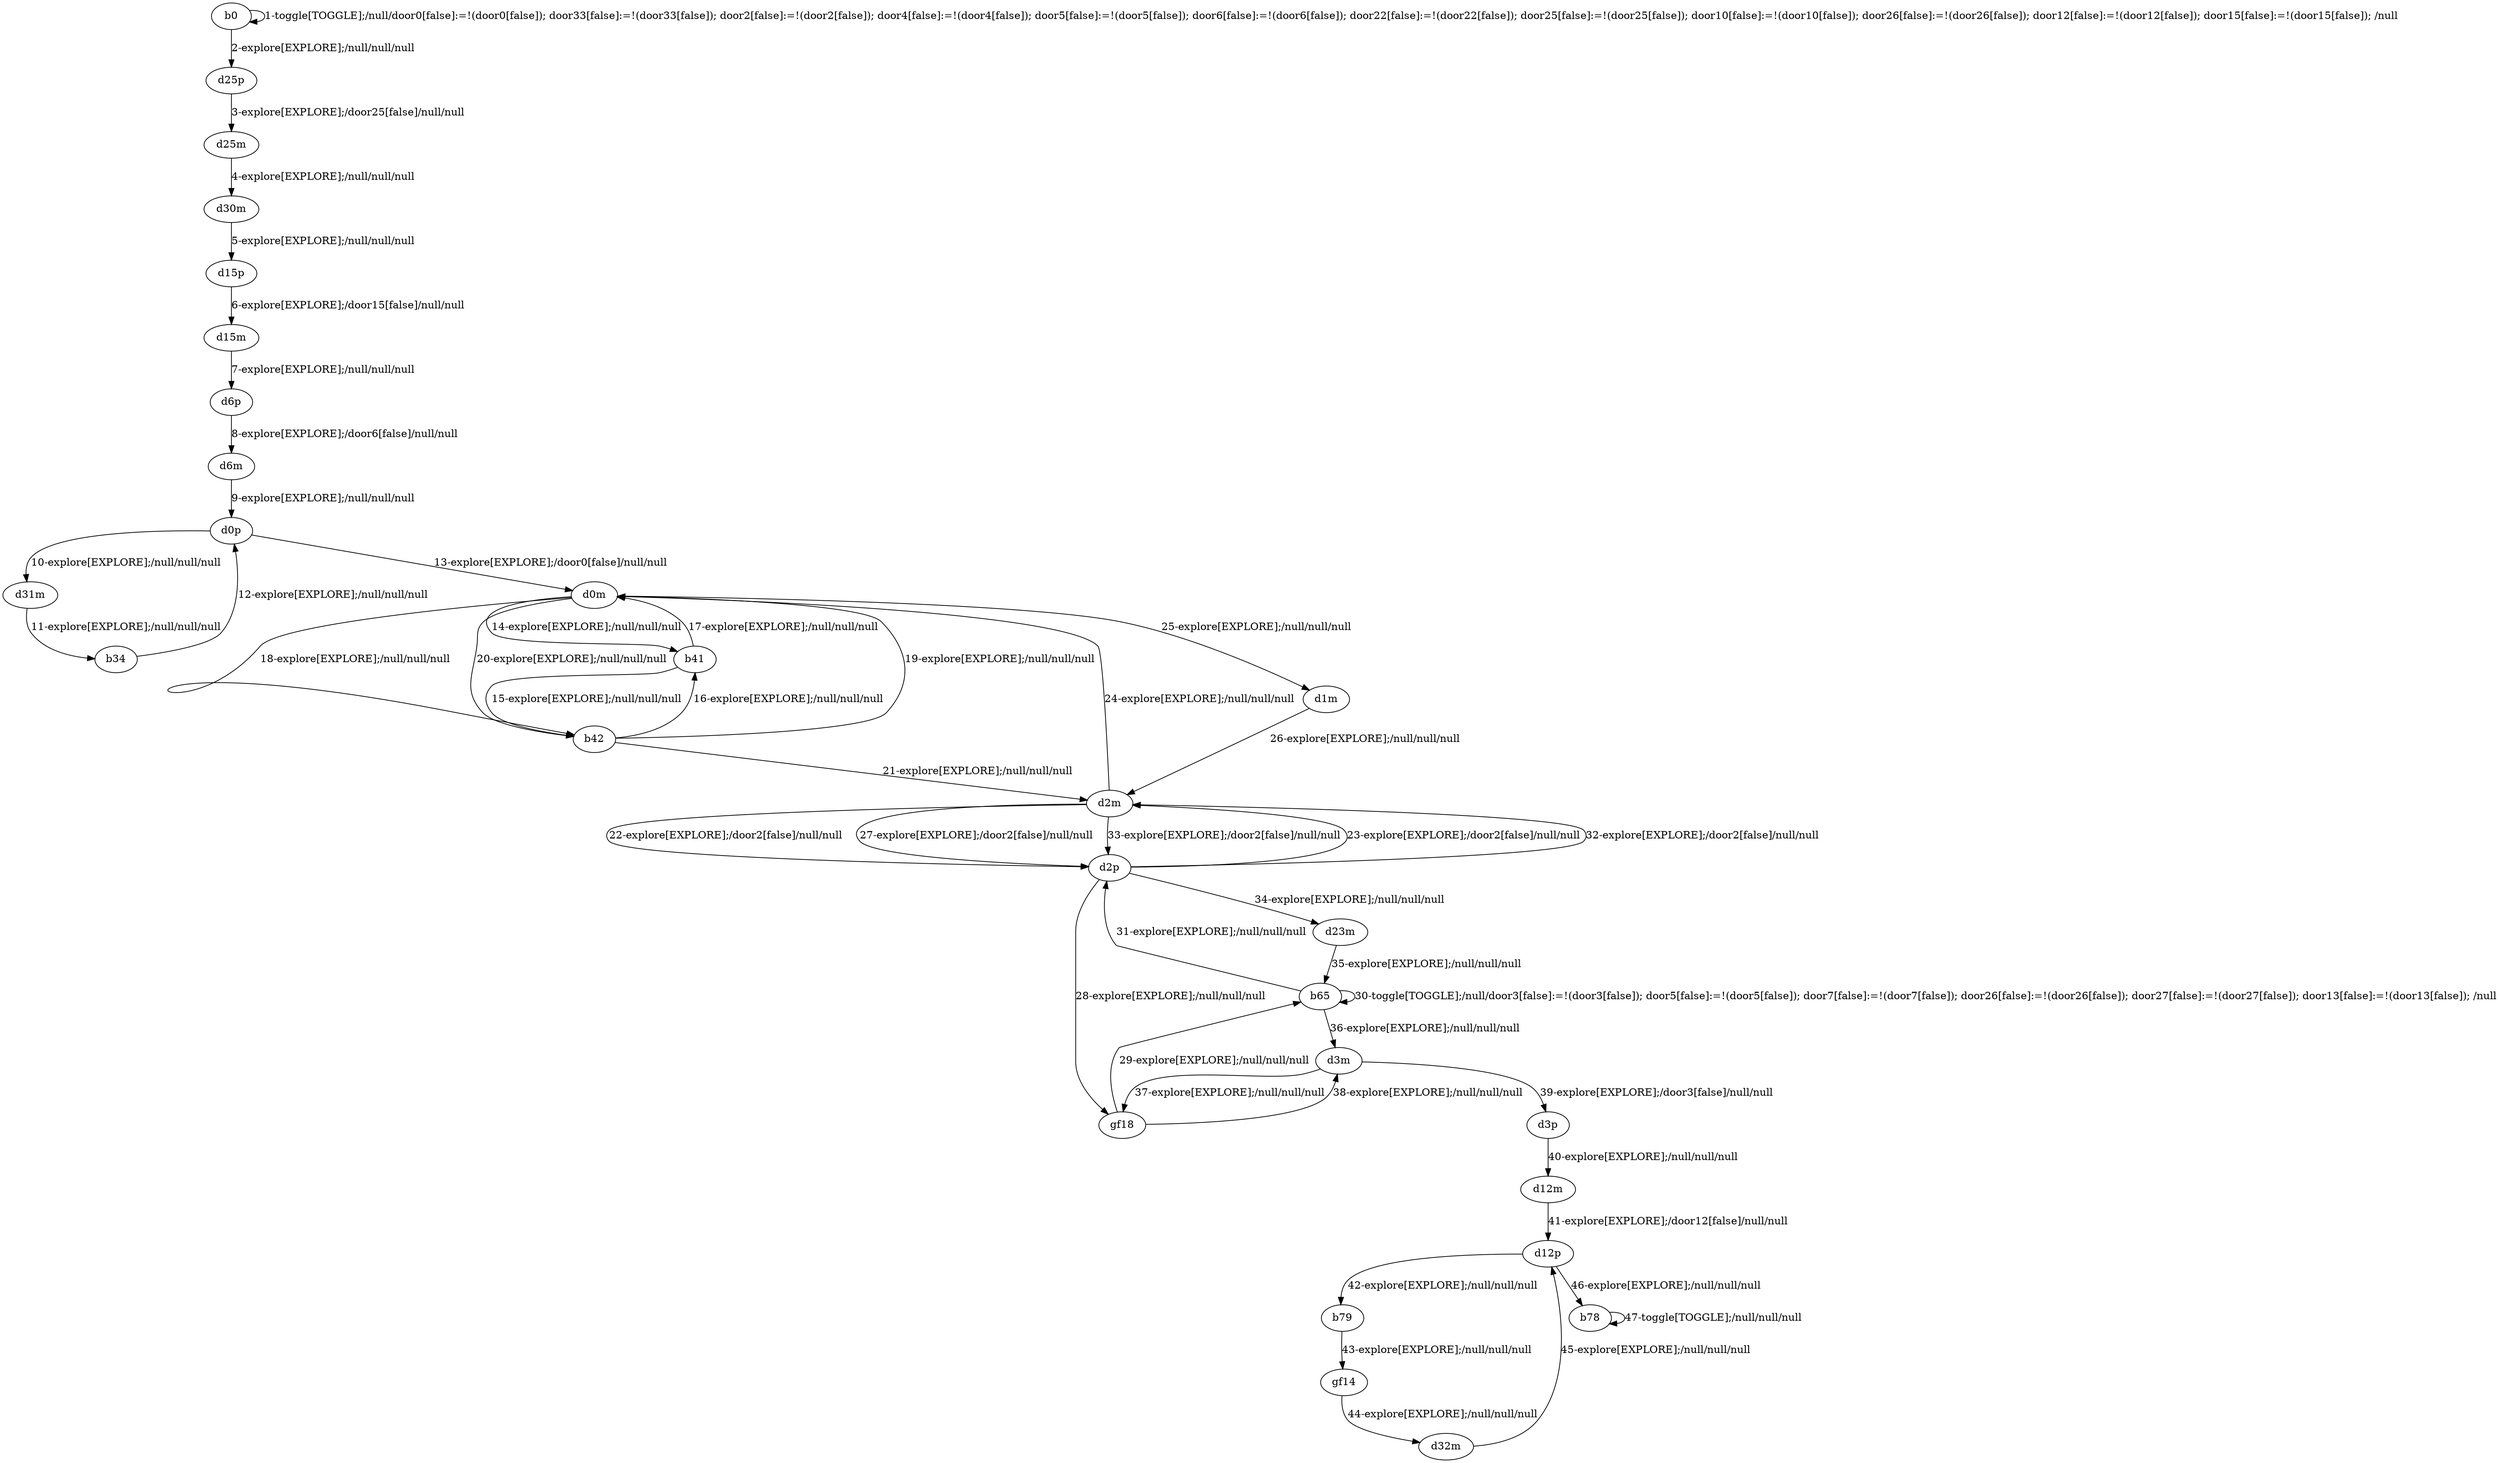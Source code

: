 # Total number of goals covered by this test: 1
# b78 --> b78

digraph g {
"b0" -> "b0" [label = "1-toggle[TOGGLE];/null/door0[false]:=!(door0[false]); door33[false]:=!(door33[false]); door2[false]:=!(door2[false]); door4[false]:=!(door4[false]); door5[false]:=!(door5[false]); door6[false]:=!(door6[false]); door22[false]:=!(door22[false]); door25[false]:=!(door25[false]); door10[false]:=!(door10[false]); door26[false]:=!(door26[false]); door12[false]:=!(door12[false]); door15[false]:=!(door15[false]); /null"];
"b0" -> "d25p" [label = "2-explore[EXPLORE];/null/null/null"];
"d25p" -> "d25m" [label = "3-explore[EXPLORE];/door25[false]/null/null"];
"d25m" -> "d30m" [label = "4-explore[EXPLORE];/null/null/null"];
"d30m" -> "d15p" [label = "5-explore[EXPLORE];/null/null/null"];
"d15p" -> "d15m" [label = "6-explore[EXPLORE];/door15[false]/null/null"];
"d15m" -> "d6p" [label = "7-explore[EXPLORE];/null/null/null"];
"d6p" -> "d6m" [label = "8-explore[EXPLORE];/door6[false]/null/null"];
"d6m" -> "d0p" [label = "9-explore[EXPLORE];/null/null/null"];
"d0p" -> "d31m" [label = "10-explore[EXPLORE];/null/null/null"];
"d31m" -> "b34" [label = "11-explore[EXPLORE];/null/null/null"];
"b34" -> "d0p" [label = "12-explore[EXPLORE];/null/null/null"];
"d0p" -> "d0m" [label = "13-explore[EXPLORE];/door0[false]/null/null"];
"d0m" -> "b41" [label = "14-explore[EXPLORE];/null/null/null"];
"b41" -> "b42" [label = "15-explore[EXPLORE];/null/null/null"];
"b42" -> "b41" [label = "16-explore[EXPLORE];/null/null/null"];
"b41" -> "d0m" [label = "17-explore[EXPLORE];/null/null/null"];
"d0m" -> "b42" [label = "18-explore[EXPLORE];/null/null/null"];
"b42" -> "d0m" [label = "19-explore[EXPLORE];/null/null/null"];
"d0m" -> "b42" [label = "20-explore[EXPLORE];/null/null/null"];
"b42" -> "d2m" [label = "21-explore[EXPLORE];/null/null/null"];
"d2m" -> "d2p" [label = "22-explore[EXPLORE];/door2[false]/null/null"];
"d2p" -> "d2m" [label = "23-explore[EXPLORE];/door2[false]/null/null"];
"d2m" -> "d0m" [label = "24-explore[EXPLORE];/null/null/null"];
"d0m" -> "d1m" [label = "25-explore[EXPLORE];/null/null/null"];
"d1m" -> "d2m" [label = "26-explore[EXPLORE];/null/null/null"];
"d2m" -> "d2p" [label = "27-explore[EXPLORE];/door2[false]/null/null"];
"d2p" -> "gf18" [label = "28-explore[EXPLORE];/null/null/null"];
"gf18" -> "b65" [label = "29-explore[EXPLORE];/null/null/null"];
"b65" -> "b65" [label = "30-toggle[TOGGLE];/null/door3[false]:=!(door3[false]); door5[false]:=!(door5[false]); door7[false]:=!(door7[false]); door26[false]:=!(door26[false]); door27[false]:=!(door27[false]); door13[false]:=!(door13[false]); /null"];
"b65" -> "d2p" [label = "31-explore[EXPLORE];/null/null/null"];
"d2p" -> "d2m" [label = "32-explore[EXPLORE];/door2[false]/null/null"];
"d2m" -> "d2p" [label = "33-explore[EXPLORE];/door2[false]/null/null"];
"d2p" -> "d23m" [label = "34-explore[EXPLORE];/null/null/null"];
"d23m" -> "b65" [label = "35-explore[EXPLORE];/null/null/null"];
"b65" -> "d3m" [label = "36-explore[EXPLORE];/null/null/null"];
"d3m" -> "gf18" [label = "37-explore[EXPLORE];/null/null/null"];
"gf18" -> "d3m" [label = "38-explore[EXPLORE];/null/null/null"];
"d3m" -> "d3p" [label = "39-explore[EXPLORE];/door3[false]/null/null"];
"d3p" -> "d12m" [label = "40-explore[EXPLORE];/null/null/null"];
"d12m" -> "d12p" [label = "41-explore[EXPLORE];/door12[false]/null/null"];
"d12p" -> "b79" [label = "42-explore[EXPLORE];/null/null/null"];
"b79" -> "gf14" [label = "43-explore[EXPLORE];/null/null/null"];
"gf14" -> "d32m" [label = "44-explore[EXPLORE];/null/null/null"];
"d32m" -> "d12p" [label = "45-explore[EXPLORE];/null/null/null"];
"d12p" -> "b78" [label = "46-explore[EXPLORE];/null/null/null"];
"b78" -> "b78" [label = "47-toggle[TOGGLE];/null/null/null"];
}